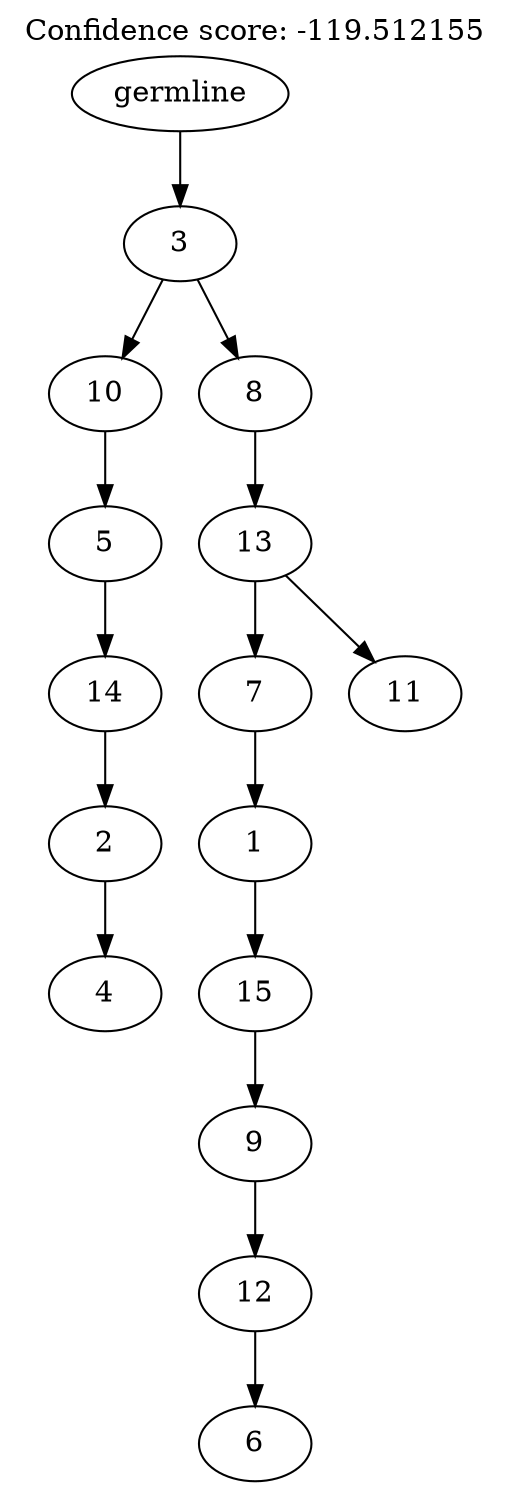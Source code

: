 digraph g {
	"14" -> "15";
	"15" [label="4"];
	"13" -> "14";
	"14" [label="2"];
	"12" -> "13";
	"13" [label="14"];
	"11" -> "12";
	"12" [label="5"];
	"9" -> "10";
	"10" [label="6"];
	"8" -> "9";
	"9" [label="12"];
	"7" -> "8";
	"8" [label="9"];
	"6" -> "7";
	"7" [label="15"];
	"5" -> "6";
	"6" [label="1"];
	"3" -> "4";
	"4" [label="11"];
	"3" -> "5";
	"5" [label="7"];
	"2" -> "3";
	"3" [label="13"];
	"1" -> "2";
	"2" [label="8"];
	"1" -> "11";
	"11" [label="10"];
	"0" -> "1";
	"1" [label="3"];
	"0" [label="germline"];
	labelloc="t";
	label="Confidence score: -119.512155";
}
